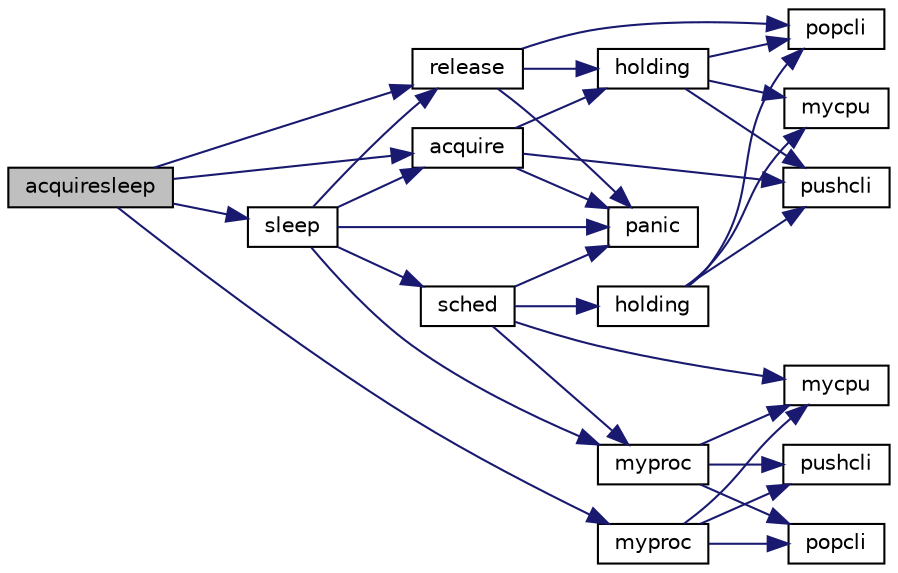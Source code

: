 digraph "acquiresleep"
{
 // LATEX_PDF_SIZE
  edge [fontname="Helvetica",fontsize="10",labelfontname="Helvetica",labelfontsize="10"];
  node [fontname="Helvetica",fontsize="10",shape=record];
  rankdir="LR";
  Node1 [label="acquiresleep",height=0.2,width=0.4,color="black", fillcolor="grey75", style="filled", fontcolor="black",tooltip=" "];
  Node1 -> Node2 [color="midnightblue",fontsize="10",style="solid",fontname="Helvetica"];
  Node2 [label="acquire",height=0.2,width=0.4,color="black", fillcolor="white", style="filled",URL="$d5/d64/defs_8h.html#afe4ef8638f1ecb962a6e67fb086ee3b8",tooltip=" "];
  Node2 -> Node3 [color="midnightblue",fontsize="10",style="solid",fontname="Helvetica"];
  Node3 [label="holding",height=0.2,width=0.4,color="black", fillcolor="white", style="filled",URL="$d3/d2d/spinlock_8c.html#aea48df3e5cfb903179ad3dc78ab502d9",tooltip=" "];
  Node3 -> Node4 [color="midnightblue",fontsize="10",style="solid",fontname="Helvetica"];
  Node4 [label="mycpu",height=0.2,width=0.4,color="black", fillcolor="white", style="filled",URL="$d5/d64/defs_8h.html#a6ab45dc363c8d9b7beb14c25be49c6d7",tooltip=" "];
  Node3 -> Node5 [color="midnightblue",fontsize="10",style="solid",fontname="Helvetica"];
  Node5 [label="popcli",height=0.2,width=0.4,color="black", fillcolor="white", style="filled",URL="$d3/d2d/spinlock_8c.html#ae3424f669269fef400ce29c3aeb43fdb",tooltip=" "];
  Node3 -> Node6 [color="midnightblue",fontsize="10",style="solid",fontname="Helvetica"];
  Node6 [label="pushcli",height=0.2,width=0.4,color="black", fillcolor="white", style="filled",URL="$d3/d2d/spinlock_8c.html#a206b749d1b7768dadce61cbcde7e0f1c",tooltip=" "];
  Node2 -> Node7 [color="midnightblue",fontsize="10",style="solid",fontname="Helvetica"];
  Node7 [label="panic",height=0.2,width=0.4,color="black", fillcolor="white", style="filled",URL="$d0/d56/console_8c.html#a95c0aca5d6d7487933984f08b189917a",tooltip=" "];
  Node2 -> Node6 [color="midnightblue",fontsize="10",style="solid",fontname="Helvetica"];
  Node1 -> Node8 [color="midnightblue",fontsize="10",style="solid",fontname="Helvetica"];
  Node8 [label="myproc",height=0.2,width=0.4,color="black", fillcolor="white", style="filled",URL="$d5/d64/defs_8h.html#addb64b689e3c266aaa67cc0126bba441",tooltip=" "];
  Node8 -> Node9 [color="midnightblue",fontsize="10",style="solid",fontname="Helvetica"];
  Node9 [label="mycpu",height=0.2,width=0.4,color="black", fillcolor="white", style="filled",URL="$d3/dda/proc_8c.html#a6ab45dc363c8d9b7beb14c25be49c6d7",tooltip=" "];
  Node8 -> Node10 [color="midnightblue",fontsize="10",style="solid",fontname="Helvetica"];
  Node10 [label="popcli",height=0.2,width=0.4,color="black", fillcolor="white", style="filled",URL="$d5/d64/defs_8h.html#ae3424f669269fef400ce29c3aeb43fdb",tooltip=" "];
  Node8 -> Node11 [color="midnightblue",fontsize="10",style="solid",fontname="Helvetica"];
  Node11 [label="pushcli",height=0.2,width=0.4,color="black", fillcolor="white", style="filled",URL="$d5/d64/defs_8h.html#a206b749d1b7768dadce61cbcde7e0f1c",tooltip=" "];
  Node1 -> Node12 [color="midnightblue",fontsize="10",style="solid",fontname="Helvetica"];
  Node12 [label="release",height=0.2,width=0.4,color="black", fillcolor="white", style="filled",URL="$d5/d64/defs_8h.html#a4f8616948f3dbce65671f666eed1d669",tooltip=" "];
  Node12 -> Node3 [color="midnightblue",fontsize="10",style="solid",fontname="Helvetica"];
  Node12 -> Node7 [color="midnightblue",fontsize="10",style="solid",fontname="Helvetica"];
  Node12 -> Node5 [color="midnightblue",fontsize="10",style="solid",fontname="Helvetica"];
  Node1 -> Node13 [color="midnightblue",fontsize="10",style="solid",fontname="Helvetica"];
  Node13 [label="sleep",height=0.2,width=0.4,color="black", fillcolor="white", style="filled",URL="$d5/d64/defs_8h.html#aca4a88f06b3ebbcc04330f7ae06c8507",tooltip=" "];
  Node13 -> Node2 [color="midnightblue",fontsize="10",style="solid",fontname="Helvetica"];
  Node13 -> Node14 [color="midnightblue",fontsize="10",style="solid",fontname="Helvetica"];
  Node14 [label="myproc",height=0.2,width=0.4,color="black", fillcolor="white", style="filled",URL="$d3/dda/proc_8c.html#aac2d0e6895b990d37e7c675637e9e40f",tooltip=" "];
  Node14 -> Node9 [color="midnightblue",fontsize="10",style="solid",fontname="Helvetica"];
  Node14 -> Node10 [color="midnightblue",fontsize="10",style="solid",fontname="Helvetica"];
  Node14 -> Node11 [color="midnightblue",fontsize="10",style="solid",fontname="Helvetica"];
  Node13 -> Node7 [color="midnightblue",fontsize="10",style="solid",fontname="Helvetica"];
  Node13 -> Node12 [color="midnightblue",fontsize="10",style="solid",fontname="Helvetica"];
  Node13 -> Node15 [color="midnightblue",fontsize="10",style="solid",fontname="Helvetica"];
  Node15 [label="sched",height=0.2,width=0.4,color="black", fillcolor="white", style="filled",URL="$d3/dda/proc_8c.html#ad788da91743c333b5bed7c4a0dd12365",tooltip=" "];
  Node15 -> Node16 [color="midnightblue",fontsize="10",style="solid",fontname="Helvetica"];
  Node16 [label="holding",height=0.2,width=0.4,color="black", fillcolor="white", style="filled",URL="$d5/d64/defs_8h.html#ac44b13cc76bf4040e3baf34df75ff230",tooltip=" "];
  Node16 -> Node4 [color="midnightblue",fontsize="10",style="solid",fontname="Helvetica"];
  Node16 -> Node5 [color="midnightblue",fontsize="10",style="solid",fontname="Helvetica"];
  Node16 -> Node6 [color="midnightblue",fontsize="10",style="solid",fontname="Helvetica"];
  Node15 -> Node9 [color="midnightblue",fontsize="10",style="solid",fontname="Helvetica"];
  Node15 -> Node14 [color="midnightblue",fontsize="10",style="solid",fontname="Helvetica"];
  Node15 -> Node7 [color="midnightblue",fontsize="10",style="solid",fontname="Helvetica"];
}
